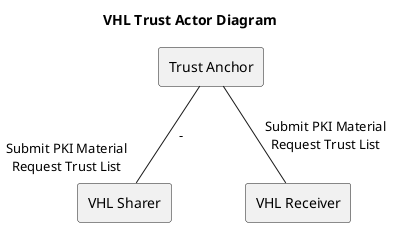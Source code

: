 @startuml
title VHL Trust Actor Diagram

top to bottom direction
skinparam nodesep 75

agent "Trust Anchor" as TA
agent "VHL Sharer" as VHLS
agent "VHL Receiver" as VHLR

url of TA is [[ActorDefinition-TrustAnchor.html]]
url of VHLR is [[ActorDefinition-VHLReceiver.html]]
url of VHLS is [[ActorDefinition-VHLSharer.html]]


TA -- VHLS  : -"Submit PKI Material\nRequest Trust List"
TA -- VHLR : "Submit PKI Material\nRequest Trust List"
@enduml
